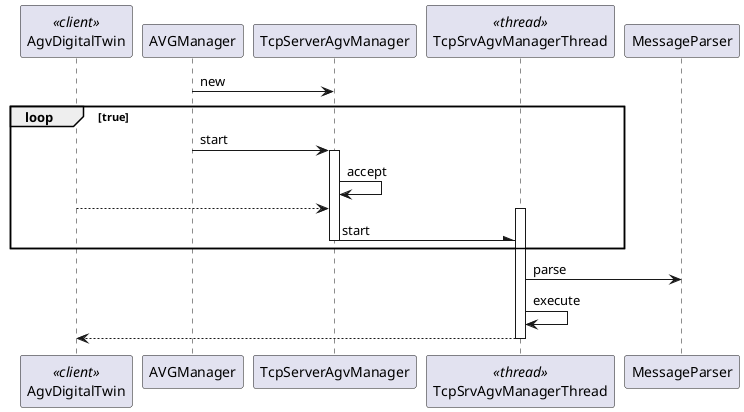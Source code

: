 @startuml

participant AgvDigitalTwin <<client>>

AVGManager -> TcpServerAgvManager : new
loop true
AVGManager -> TcpServerAgvManager: start
Activate TcpServerAgvManager
TcpServerAgvManager -> TcpServerAgvManager: accept

AgvDigitalTwin --> TcpServerAgvManager

participant TcpSrvAgvManagerThread <<thread>>
activate TcpSrvAgvManagerThread
TcpServerAgvManager -\ TcpSrvAgvManagerThread: start
deactivate TcpServerAgvManager
end

TcpSrvAgvManagerThread -> MessageParser:parse
TcpSrvAgvManagerThread -> TcpSrvAgvManagerThread: execute

TcpSrvAgvManagerThread --> AgvDigitalTwin
deactivate TcpSrvAgvManagerThread

@enduml